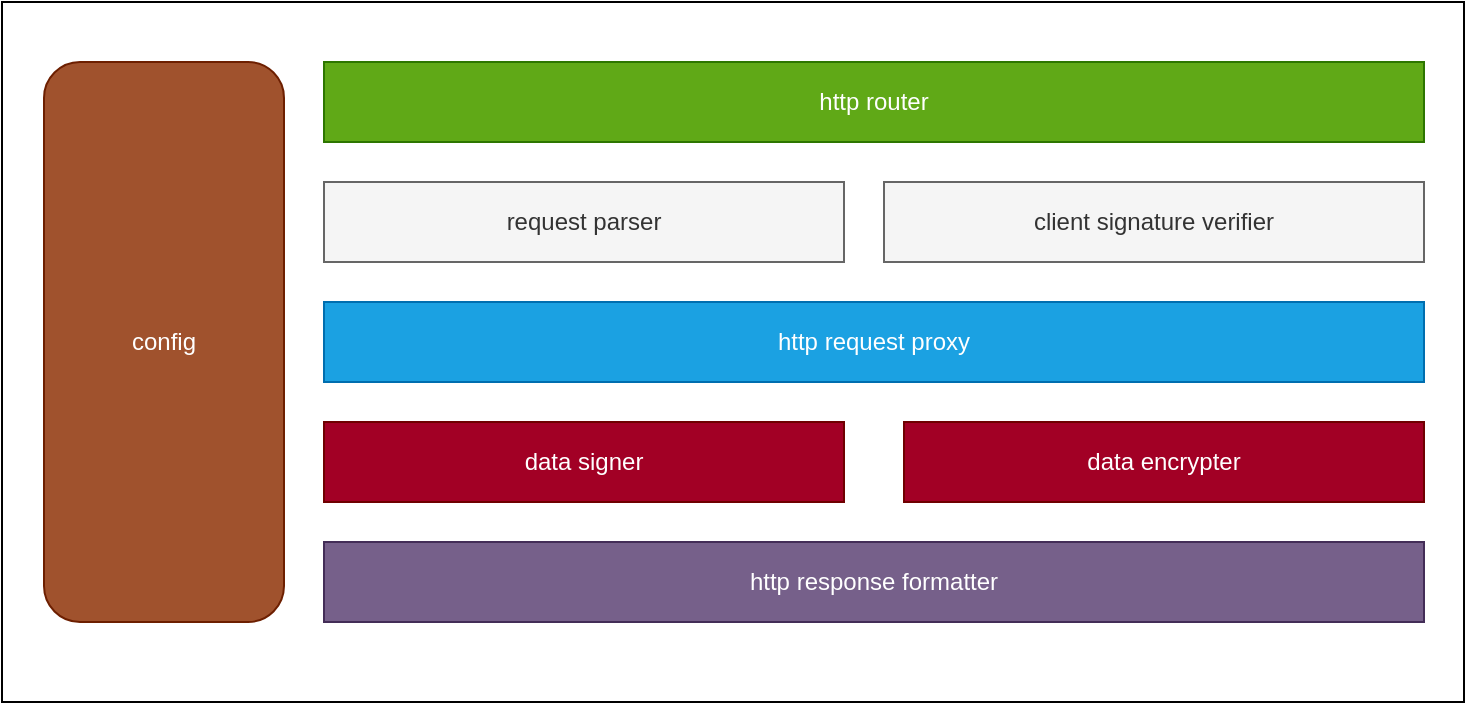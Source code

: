 <mxfile version="22.1.16" type="device">
  <diagram name="第 1 页" id="IOspnw4uI6Ur3rtfJsFW">
    <mxGraphModel dx="1434" dy="907" grid="1" gridSize="10" guides="1" tooltips="1" connect="1" arrows="1" fold="1" page="1" pageScale="1" pageWidth="827" pageHeight="1169" math="0" shadow="0">
      <root>
        <mxCell id="0" />
        <mxCell id="1" parent="0" />
        <mxCell id="d2qEVrM2X_r1vpsY_thz-1" value="" style="rounded=0;whiteSpace=wrap;html=1;" vertex="1" parent="1">
          <mxGeometry x="49" y="260" width="731" height="350" as="geometry" />
        </mxCell>
        <mxCell id="d2qEVrM2X_r1vpsY_thz-2" value="http router" style="rounded=0;whiteSpace=wrap;html=1;fillColor=#60a917;fontColor=#ffffff;strokeColor=#2D7600;" vertex="1" parent="1">
          <mxGeometry x="210" y="290" width="550" height="40" as="geometry" />
        </mxCell>
        <mxCell id="d2qEVrM2X_r1vpsY_thz-3" value="request parser" style="rounded=0;whiteSpace=wrap;html=1;fillColor=#f5f5f5;fontColor=#333333;strokeColor=#666666;" vertex="1" parent="1">
          <mxGeometry x="210" y="350" width="260" height="40" as="geometry" />
        </mxCell>
        <mxCell id="d2qEVrM2X_r1vpsY_thz-4" value="client signature verifier" style="rounded=0;whiteSpace=wrap;html=1;fillColor=#f5f5f5;fontColor=#333333;strokeColor=#666666;" vertex="1" parent="1">
          <mxGeometry x="490" y="350" width="270" height="40" as="geometry" />
        </mxCell>
        <mxCell id="d2qEVrM2X_r1vpsY_thz-5" value="http request proxy" style="rounded=0;whiteSpace=wrap;html=1;fillColor=#1ba1e2;strokeColor=#006EAF;fontColor=#ffffff;" vertex="1" parent="1">
          <mxGeometry x="210" y="410" width="550" height="40" as="geometry" />
        </mxCell>
        <mxCell id="d2qEVrM2X_r1vpsY_thz-6" value="data signer" style="rounded=0;whiteSpace=wrap;html=1;fillColor=#a20025;fontColor=#ffffff;strokeColor=#6F0000;" vertex="1" parent="1">
          <mxGeometry x="210" y="470" width="260" height="40" as="geometry" />
        </mxCell>
        <mxCell id="d2qEVrM2X_r1vpsY_thz-7" value="data encrypter" style="rounded=0;whiteSpace=wrap;html=1;fillColor=#a20025;fontColor=#ffffff;strokeColor=#6F0000;" vertex="1" parent="1">
          <mxGeometry x="500" y="470" width="260" height="40" as="geometry" />
        </mxCell>
        <mxCell id="d2qEVrM2X_r1vpsY_thz-8" value="http response formatter" style="rounded=0;whiteSpace=wrap;html=1;fillColor=#76608a;fontColor=#ffffff;strokeColor=#432D57;" vertex="1" parent="1">
          <mxGeometry x="210" y="530" width="550" height="40" as="geometry" />
        </mxCell>
        <mxCell id="d2qEVrM2X_r1vpsY_thz-9" value="config" style="rounded=1;whiteSpace=wrap;html=1;fillColor=#a0522d;fontColor=#ffffff;strokeColor=#6D1F00;" vertex="1" parent="1">
          <mxGeometry x="70" y="290" width="120" height="280" as="geometry" />
        </mxCell>
      </root>
    </mxGraphModel>
  </diagram>
</mxfile>
